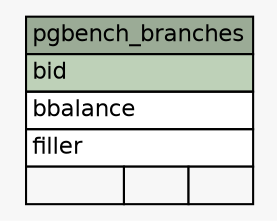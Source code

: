// dot 2.36.0 on Linux 3.17.0-rc4-a1
// SchemaSpy rev 590
digraph "pgbench_branches" {
  graph [
    rankdir="RL"
    bgcolor="#f7f7f7"
    nodesep="0.18"
    ranksep="0.46"
    fontname="Helvetica"
    fontsize="11"
  ];
  node [
    fontname="Helvetica"
    fontsize="11"
    shape="plaintext"
  ];
  edge [
    arrowsize="0.8"
  ];
  "pgbench_branches" [
    label=<
    <TABLE BORDER="0" CELLBORDER="1" CELLSPACING="0" BGCOLOR="#ffffff">
      <TR><TD COLSPAN="3" BGCOLOR="#9bab96" ALIGN="CENTER">pgbench_branches</TD></TR>
      <TR><TD PORT="bid" COLSPAN="3" BGCOLOR="#bed1b8" ALIGN="LEFT">bid</TD></TR>
      <TR><TD PORT="bbalance" COLSPAN="3" ALIGN="LEFT">bbalance</TD></TR>
      <TR><TD PORT="filler" COLSPAN="3" ALIGN="LEFT">filler</TD></TR>
      <TR><TD ALIGN="LEFT" BGCOLOR="#f7f7f7">  </TD><TD ALIGN="RIGHT" BGCOLOR="#f7f7f7">  </TD><TD ALIGN="RIGHT" BGCOLOR="#f7f7f7">  </TD></TR>
    </TABLE>>
    URL="tables/pgbench_branches.html"
    tooltip="pgbench_branches"
  ];
}
